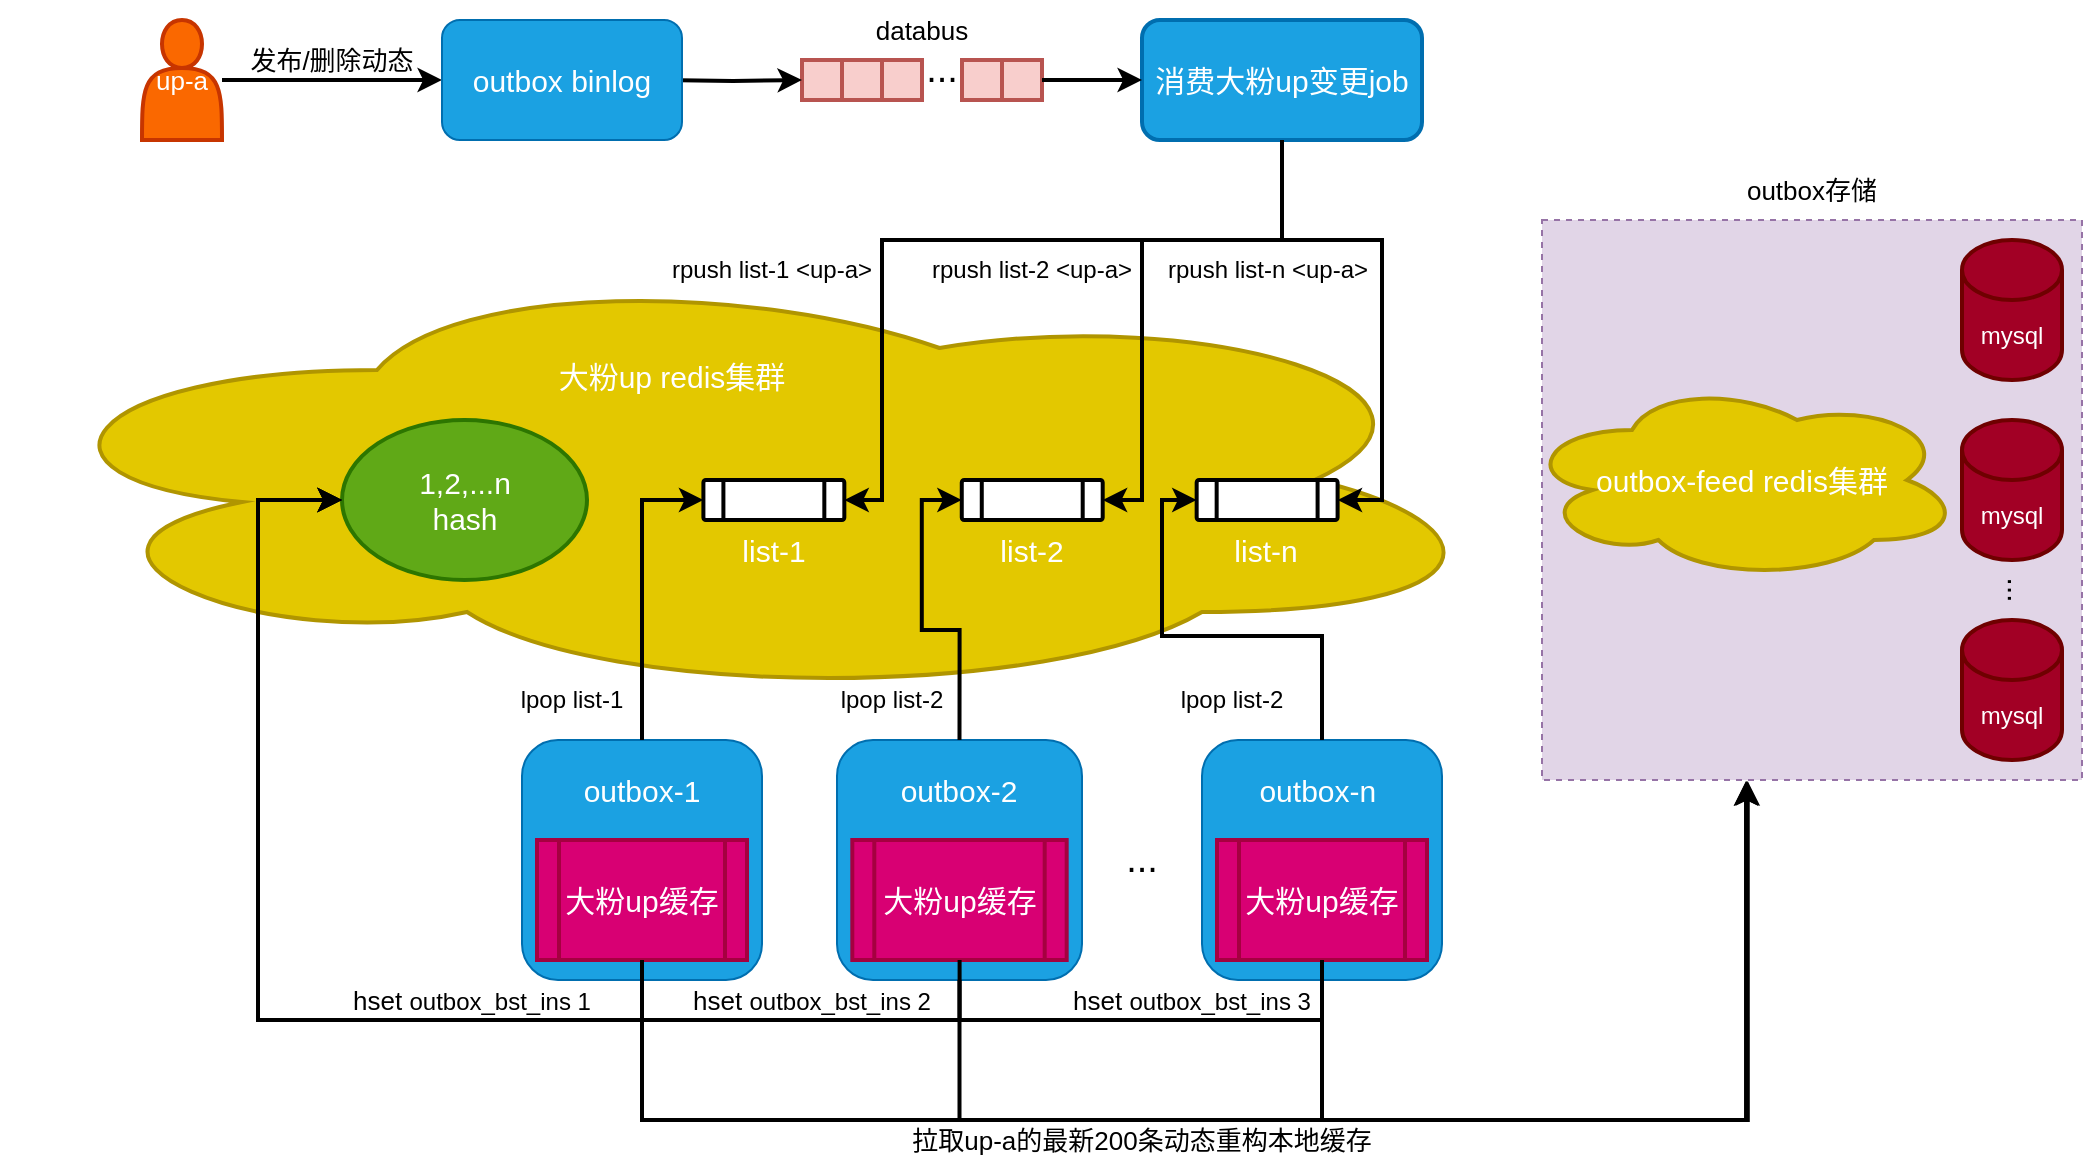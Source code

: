 <mxfile version="21.1.2" type="github">
  <diagram name="第 1 页" id="LYToZndpgdPRDlfCrlT4">
    <mxGraphModel dx="2069" dy="739" grid="1" gridSize="10" guides="1" tooltips="1" connect="1" arrows="1" fold="1" page="1" pageScale="1" pageWidth="827" pageHeight="1169" math="0" shadow="0">
      <root>
        <mxCell id="0" />
        <mxCell id="1" parent="0" />
        <mxCell id="lx1pQPTJVr5pFZ4xOF1r-17" value="" style="ellipse;shape=cloud;whiteSpace=wrap;html=1;strokeWidth=2;fillColor=#e3c800;fontColor=#000000;strokeColor=#B09500;" vertex="1" parent="1">
          <mxGeometry x="-130" y="350" width="750" height="220" as="geometry" />
        </mxCell>
        <mxCell id="lx1pQPTJVr5pFZ4xOF1r-11" value="" style="group" vertex="1" connectable="0" parent="1">
          <mxGeometry x="270" y="240" width="120" height="30" as="geometry" />
        </mxCell>
        <mxCell id="lx1pQPTJVr5pFZ4xOF1r-1" value="" style="rounded=0;whiteSpace=wrap;html=1;fillColor=#f8cecc;strokeColor=#b85450;strokeWidth=2;" vertex="1" parent="lx1pQPTJVr5pFZ4xOF1r-11">
          <mxGeometry y="10" width="20" height="20" as="geometry" />
        </mxCell>
        <mxCell id="lx1pQPTJVr5pFZ4xOF1r-2" value="" style="rounded=0;whiteSpace=wrap;html=1;fillColor=#f8cecc;strokeColor=#b85450;strokeWidth=2;" vertex="1" parent="lx1pQPTJVr5pFZ4xOF1r-11">
          <mxGeometry x="20" y="10" width="20" height="20" as="geometry" />
        </mxCell>
        <mxCell id="lx1pQPTJVr5pFZ4xOF1r-3" value="" style="rounded=0;whiteSpace=wrap;html=1;fillColor=#f8cecc;strokeColor=#b85450;strokeWidth=2;" vertex="1" parent="lx1pQPTJVr5pFZ4xOF1r-11">
          <mxGeometry x="40" y="10" width="20" height="20" as="geometry" />
        </mxCell>
        <mxCell id="lx1pQPTJVr5pFZ4xOF1r-4" value="" style="rounded=0;whiteSpace=wrap;html=1;fillColor=#f8cecc;strokeColor=#b85450;strokeWidth=2;" vertex="1" parent="lx1pQPTJVr5pFZ4xOF1r-11">
          <mxGeometry x="80" y="10" width="20" height="20" as="geometry" />
        </mxCell>
        <mxCell id="lx1pQPTJVr5pFZ4xOF1r-5" value="" style="rounded=0;whiteSpace=wrap;html=1;fillColor=#f8cecc;strokeColor=#b85450;strokeWidth=2;" vertex="1" parent="lx1pQPTJVr5pFZ4xOF1r-11">
          <mxGeometry x="100" y="10" width="20" height="20" as="geometry" />
        </mxCell>
        <mxCell id="lx1pQPTJVr5pFZ4xOF1r-8" value="&lt;font style=&quot;font-size: 19px;&quot;&gt;...&lt;/font&gt;" style="text;strokeColor=none;align=center;fillColor=none;html=1;verticalAlign=middle;whiteSpace=wrap;rounded=0;" vertex="1" parent="lx1pQPTJVr5pFZ4xOF1r-11">
          <mxGeometry x="50" width="40" height="30" as="geometry" />
        </mxCell>
        <mxCell id="lx1pQPTJVr5pFZ4xOF1r-13" style="edgeStyle=orthogonalEdgeStyle;rounded=0;orthogonalLoop=1;jettySize=auto;html=1;entryX=0;entryY=0.5;entryDx=0;entryDy=0;strokeWidth=2;" edge="1" parent="1" target="lx1pQPTJVr5pFZ4xOF1r-1">
          <mxGeometry relative="1" as="geometry">
            <mxPoint x="200" y="260" as="sourcePoint" />
          </mxGeometry>
        </mxCell>
        <mxCell id="lx1pQPTJVr5pFZ4xOF1r-14" value="&lt;font style=&quot;font-size: 13px;&quot;&gt;databus&lt;/font&gt;" style="text;strokeColor=none;align=center;fillColor=none;html=1;verticalAlign=middle;whiteSpace=wrap;rounded=0;" vertex="1" parent="1">
          <mxGeometry x="300" y="220" width="60" height="30" as="geometry" />
        </mxCell>
        <mxCell id="lx1pQPTJVr5pFZ4xOF1r-15" value="&lt;font style=&quot;font-size: 15px;&quot;&gt;消费大粉up变更job&lt;/font&gt;" style="rounded=1;whiteSpace=wrap;html=1;strokeWidth=2;fillColor=#1ba1e2;fontColor=#ffffff;strokeColor=#006EAF;" vertex="1" parent="1">
          <mxGeometry x="440" y="230" width="140" height="60" as="geometry" />
        </mxCell>
        <mxCell id="lx1pQPTJVr5pFZ4xOF1r-16" style="edgeStyle=orthogonalEdgeStyle;rounded=0;orthogonalLoop=1;jettySize=auto;html=1;entryX=0;entryY=0.5;entryDx=0;entryDy=0;strokeWidth=2;" edge="1" parent="1" source="lx1pQPTJVr5pFZ4xOF1r-5" target="lx1pQPTJVr5pFZ4xOF1r-15">
          <mxGeometry relative="1" as="geometry" />
        </mxCell>
        <mxCell id="lx1pQPTJVr5pFZ4xOF1r-28" style="edgeStyle=orthogonalEdgeStyle;rounded=0;orthogonalLoop=1;jettySize=auto;html=1;entryX=1;entryY=0.5;entryDx=0;entryDy=0;strokeWidth=2;" edge="1" parent="1" source="lx1pQPTJVr5pFZ4xOF1r-15" target="lx1pQPTJVr5pFZ4xOF1r-18">
          <mxGeometry relative="1" as="geometry">
            <Array as="points">
              <mxPoint x="510" y="340" />
              <mxPoint x="310" y="340" />
              <mxPoint x="310" y="470" />
            </Array>
          </mxGeometry>
        </mxCell>
        <mxCell id="lx1pQPTJVr5pFZ4xOF1r-32" style="edgeStyle=orthogonalEdgeStyle;rounded=0;orthogonalLoop=1;jettySize=auto;html=1;entryX=1;entryY=0.5;entryDx=0;entryDy=0;strokeWidth=2;" edge="1" parent="1" source="lx1pQPTJVr5pFZ4xOF1r-15" target="lx1pQPTJVr5pFZ4xOF1r-20">
          <mxGeometry relative="1" as="geometry">
            <Array as="points">
              <mxPoint x="510" y="340" />
              <mxPoint x="440" y="340" />
              <mxPoint x="440" y="470" />
            </Array>
          </mxGeometry>
        </mxCell>
        <mxCell id="lx1pQPTJVr5pFZ4xOF1r-34" style="edgeStyle=orthogonalEdgeStyle;rounded=0;orthogonalLoop=1;jettySize=auto;html=1;entryX=1;entryY=0.5;entryDx=0;entryDy=0;strokeWidth=2;" edge="1" parent="1" source="lx1pQPTJVr5pFZ4xOF1r-15" target="lx1pQPTJVr5pFZ4xOF1r-21">
          <mxGeometry relative="1" as="geometry">
            <Array as="points">
              <mxPoint x="510" y="340" />
              <mxPoint x="560" y="340" />
              <mxPoint x="560" y="470" />
            </Array>
          </mxGeometry>
        </mxCell>
        <mxCell id="lx1pQPTJVr5pFZ4xOF1r-40" value="" style="group" vertex="1" connectable="0" parent="1">
          <mxGeometry x="130" y="590" width="120" height="120" as="geometry" />
        </mxCell>
        <mxCell id="lx1pQPTJVr5pFZ4xOF1r-41" value="" style="rounded=1;whiteSpace=wrap;html=1;fillColor=#1ba1e2;fontColor=#ffffff;strokeColor=#006EAF;" vertex="1" parent="lx1pQPTJVr5pFZ4xOF1r-40">
          <mxGeometry width="120" height="120" as="geometry" />
        </mxCell>
        <mxCell id="lx1pQPTJVr5pFZ4xOF1r-42" value="&lt;span style=&quot;font-size: 15px;&quot;&gt;大粉up缓存&lt;/span&gt;" style="shape=process;whiteSpace=wrap;html=1;backgroundOutline=1;strokeWidth=2;fillColor=#d80073;fontColor=#ffffff;strokeColor=#A50040;" vertex="1" parent="lx1pQPTJVr5pFZ4xOF1r-40">
          <mxGeometry x="7.5" y="50" width="105" height="60" as="geometry" />
        </mxCell>
        <mxCell id="lx1pQPTJVr5pFZ4xOF1r-43" value="&lt;font color=&quot;#ffffff&quot; style=&quot;font-size: 15px;&quot;&gt;outbox-1&lt;/font&gt;" style="text;strokeColor=none;align=center;fillColor=none;html=1;verticalAlign=middle;whiteSpace=wrap;rounded=0;" vertex="1" parent="lx1pQPTJVr5pFZ4xOF1r-40">
          <mxGeometry x="25" y="10" width="70" height="30" as="geometry" />
        </mxCell>
        <mxCell id="lx1pQPTJVr5pFZ4xOF1r-44" value="" style="group" vertex="1" connectable="0" parent="1">
          <mxGeometry x="287.5" y="590" width="122.5" height="120" as="geometry" />
        </mxCell>
        <mxCell id="lx1pQPTJVr5pFZ4xOF1r-45" value="" style="rounded=1;whiteSpace=wrap;html=1;fillColor=#1ba1e2;fontColor=#ffffff;strokeColor=#006EAF;" vertex="1" parent="lx1pQPTJVr5pFZ4xOF1r-44">
          <mxGeometry width="122.5" height="120" as="geometry" />
        </mxCell>
        <mxCell id="lx1pQPTJVr5pFZ4xOF1r-46" value="&lt;span style=&quot;font-size: 15px;&quot;&gt;大粉up缓存&lt;/span&gt;" style="shape=process;whiteSpace=wrap;html=1;backgroundOutline=1;strokeWidth=2;fillColor=#d80073;fontColor=#ffffff;strokeColor=#A50040;" vertex="1" parent="lx1pQPTJVr5pFZ4xOF1r-44">
          <mxGeometry x="7.656" y="50" width="107.187" height="60" as="geometry" />
        </mxCell>
        <mxCell id="lx1pQPTJVr5pFZ4xOF1r-47" value="&lt;font color=&quot;#ffffff&quot; style=&quot;font-size: 15px;&quot;&gt;outbox-2&lt;/font&gt;" style="text;strokeColor=none;align=center;fillColor=none;html=1;verticalAlign=middle;whiteSpace=wrap;rounded=0;" vertex="1" parent="lx1pQPTJVr5pFZ4xOF1r-44">
          <mxGeometry x="25.521" y="10" width="71.458" height="30" as="geometry" />
        </mxCell>
        <mxCell id="lx1pQPTJVr5pFZ4xOF1r-48" value="" style="group" vertex="1" connectable="0" parent="1">
          <mxGeometry x="470" y="590" width="120" height="120" as="geometry" />
        </mxCell>
        <mxCell id="lx1pQPTJVr5pFZ4xOF1r-49" value="" style="rounded=1;whiteSpace=wrap;html=1;fillColor=#1ba1e2;fontColor=#ffffff;strokeColor=#006EAF;" vertex="1" parent="lx1pQPTJVr5pFZ4xOF1r-48">
          <mxGeometry width="120" height="120" as="geometry" />
        </mxCell>
        <mxCell id="lx1pQPTJVr5pFZ4xOF1r-50" value="&lt;span style=&quot;font-size: 15px;&quot;&gt;大粉up缓存&lt;/span&gt;" style="shape=process;whiteSpace=wrap;html=1;backgroundOutline=1;strokeWidth=2;fillColor=#d80073;fontColor=#ffffff;strokeColor=#A50040;" vertex="1" parent="lx1pQPTJVr5pFZ4xOF1r-48">
          <mxGeometry x="7.5" y="50" width="105" height="60" as="geometry" />
        </mxCell>
        <mxCell id="lx1pQPTJVr5pFZ4xOF1r-51" value="&lt;font color=&quot;#ffffff&quot; style=&quot;font-size: 15px;&quot;&gt;outbox-n&amp;nbsp;&lt;/font&gt;" style="text;strokeColor=none;align=center;fillColor=none;html=1;verticalAlign=middle;whiteSpace=wrap;rounded=0;" vertex="1" parent="lx1pQPTJVr5pFZ4xOF1r-48">
          <mxGeometry x="25" y="10" width="70" height="30" as="geometry" />
        </mxCell>
        <mxCell id="lx1pQPTJVr5pFZ4xOF1r-52" style="edgeStyle=orthogonalEdgeStyle;rounded=0;orthogonalLoop=1;jettySize=auto;html=1;entryX=0;entryY=0.5;entryDx=0;entryDy=0;strokeWidth=2;exitX=0.5;exitY=0;exitDx=0;exitDy=0;" edge="1" parent="1" source="lx1pQPTJVr5pFZ4xOF1r-49" target="lx1pQPTJVr5pFZ4xOF1r-21">
          <mxGeometry relative="1" as="geometry">
            <mxPoint x="530" y="580" as="sourcePoint" />
            <Array as="points">
              <mxPoint x="530" y="538" />
              <mxPoint x="450" y="538" />
              <mxPoint x="450" y="470" />
            </Array>
          </mxGeometry>
        </mxCell>
        <mxCell id="lx1pQPTJVr5pFZ4xOF1r-53" style="edgeStyle=orthogonalEdgeStyle;rounded=0;orthogonalLoop=1;jettySize=auto;html=1;exitX=0.5;exitY=0;exitDx=0;exitDy=0;entryX=0;entryY=0.5;entryDx=0;entryDy=0;strokeWidth=2;" edge="1" parent="1" source="lx1pQPTJVr5pFZ4xOF1r-45" target="lx1pQPTJVr5pFZ4xOF1r-20">
          <mxGeometry relative="1" as="geometry" />
        </mxCell>
        <mxCell id="lx1pQPTJVr5pFZ4xOF1r-56" style="edgeStyle=orthogonalEdgeStyle;rounded=0;orthogonalLoop=1;jettySize=auto;html=1;exitX=0.5;exitY=0;exitDx=0;exitDy=0;entryX=0;entryY=0.5;entryDx=0;entryDy=0;strokeWidth=2;" edge="1" parent="1" source="lx1pQPTJVr5pFZ4xOF1r-41" target="lx1pQPTJVr5pFZ4xOF1r-18">
          <mxGeometry relative="1" as="geometry" />
        </mxCell>
        <mxCell id="lx1pQPTJVr5pFZ4xOF1r-59" value="" style="group" vertex="1" connectable="0" parent="1">
          <mxGeometry x="630" y="300" width="280" height="310" as="geometry" />
        </mxCell>
        <mxCell id="lx1pQPTJVr5pFZ4xOF1r-60" value="" style="rounded=0;whiteSpace=wrap;html=1;dashed=1;fillColor=#e1d5e7;strokeColor=#9673a6;" vertex="1" parent="lx1pQPTJVr5pFZ4xOF1r-59">
          <mxGeometry x="10" y="30" width="270" height="280" as="geometry" />
        </mxCell>
        <mxCell id="lx1pQPTJVr5pFZ4xOF1r-61" value="&lt;font color=&quot;#ffffff&quot; style=&quot;font-size: 15px;&quot;&gt;outbox-feed redis集群&lt;/font&gt;" style="ellipse;shape=cloud;whiteSpace=wrap;html=1;strokeWidth=2;fillColor=#e3c800;strokeColor=#B09500;fontColor=#000000;" vertex="1" parent="lx1pQPTJVr5pFZ4xOF1r-59">
          <mxGeometry y="110" width="220" height="100" as="geometry" />
        </mxCell>
        <mxCell id="lx1pQPTJVr5pFZ4xOF1r-62" value="mysql" style="shape=cylinder3;whiteSpace=wrap;html=1;boundedLbl=1;backgroundOutline=1;size=15;strokeWidth=2;fillColor=#a20025;fontColor=#ffffff;strokeColor=#6F0000;" vertex="1" parent="lx1pQPTJVr5pFZ4xOF1r-59">
          <mxGeometry x="220" y="40" width="50" height="70" as="geometry" />
        </mxCell>
        <mxCell id="lx1pQPTJVr5pFZ4xOF1r-63" value="mysql" style="shape=cylinder3;whiteSpace=wrap;html=1;boundedLbl=1;backgroundOutline=1;size=15;strokeWidth=2;fillColor=#a20025;fontColor=#ffffff;strokeColor=#6F0000;" vertex="1" parent="lx1pQPTJVr5pFZ4xOF1r-59">
          <mxGeometry x="220" y="130" width="50" height="70" as="geometry" />
        </mxCell>
        <mxCell id="lx1pQPTJVr5pFZ4xOF1r-64" value="&lt;font style=&quot;font-size: 15px;&quot;&gt;...&lt;/font&gt;" style="text;strokeColor=none;align=center;fillColor=none;html=1;verticalAlign=middle;whiteSpace=wrap;rounded=0;rotation=-90;" vertex="1" parent="lx1pQPTJVr5pFZ4xOF1r-59">
          <mxGeometry x="207" y="200" width="63" height="30" as="geometry" />
        </mxCell>
        <mxCell id="lx1pQPTJVr5pFZ4xOF1r-65" value="mysql" style="shape=cylinder3;whiteSpace=wrap;html=1;boundedLbl=1;backgroundOutline=1;size=15;strokeWidth=2;fillColor=#a20025;fontColor=#ffffff;strokeColor=#6F0000;" vertex="1" parent="lx1pQPTJVr5pFZ4xOF1r-59">
          <mxGeometry x="220" y="230" width="50" height="70" as="geometry" />
        </mxCell>
        <mxCell id="lx1pQPTJVr5pFZ4xOF1r-66" value="&lt;font style=&quot;font-size: 13px;&quot;&gt;outbox存储&lt;/font&gt;" style="text;strokeColor=none;align=center;fillColor=none;html=1;verticalAlign=middle;whiteSpace=wrap;rounded=0;" vertex="1" parent="lx1pQPTJVr5pFZ4xOF1r-59">
          <mxGeometry x="105" width="80" height="30" as="geometry" />
        </mxCell>
        <mxCell id="lx1pQPTJVr5pFZ4xOF1r-67" style="edgeStyle=orthogonalEdgeStyle;rounded=0;orthogonalLoop=1;jettySize=auto;html=1;entryX=0.378;entryY=1.002;entryDx=0;entryDy=0;entryPerimeter=0;strokeWidth=2;" edge="1" parent="1" source="lx1pQPTJVr5pFZ4xOF1r-41" target="lx1pQPTJVr5pFZ4xOF1r-60">
          <mxGeometry relative="1" as="geometry">
            <Array as="points">
              <mxPoint x="190" y="780" />
              <mxPoint x="742" y="780" />
            </Array>
          </mxGeometry>
        </mxCell>
        <mxCell id="lx1pQPTJVr5pFZ4xOF1r-69" value="&lt;font style=&quot;font-size: 19px;&quot;&gt;...&lt;/font&gt;" style="text;strokeColor=none;align=center;fillColor=none;html=1;verticalAlign=middle;whiteSpace=wrap;rounded=0;" vertex="1" parent="1">
          <mxGeometry x="420" y="635" width="40" height="30" as="geometry" />
        </mxCell>
        <mxCell id="lx1pQPTJVr5pFZ4xOF1r-70" style="edgeStyle=orthogonalEdgeStyle;rounded=0;orthogonalLoop=1;jettySize=auto;html=1;entryX=0.378;entryY=1.002;entryDx=0;entryDy=0;entryPerimeter=0;strokeWidth=2;" edge="1" parent="1" source="lx1pQPTJVr5pFZ4xOF1r-45" target="lx1pQPTJVr5pFZ4xOF1r-60">
          <mxGeometry relative="1" as="geometry">
            <Array as="points">
              <mxPoint x="349" y="780" />
              <mxPoint x="742" y="780" />
            </Array>
          </mxGeometry>
        </mxCell>
        <mxCell id="lx1pQPTJVr5pFZ4xOF1r-71" style="edgeStyle=orthogonalEdgeStyle;rounded=0;orthogonalLoop=1;jettySize=auto;html=1;entryX=0.381;entryY=1.002;entryDx=0;entryDy=0;entryPerimeter=0;strokeWidth=2;" edge="1" parent="1" source="lx1pQPTJVr5pFZ4xOF1r-49" target="lx1pQPTJVr5pFZ4xOF1r-60">
          <mxGeometry relative="1" as="geometry">
            <Array as="points">
              <mxPoint x="530" y="780" />
              <mxPoint x="743" y="780" />
            </Array>
          </mxGeometry>
        </mxCell>
        <mxCell id="lx1pQPTJVr5pFZ4xOF1r-18" value="&lt;font style=&quot;font-size: 15px;&quot; color=&quot;#ffffff&quot;&gt;list-1&lt;/font&gt;" style="verticalLabelPosition=bottom;verticalAlign=top;html=1;shape=process;whiteSpace=wrap;rounded=1;size=0.14;arcSize=6;strokeWidth=2;" vertex="1" parent="1">
          <mxGeometry x="220.698" y="460" width="70.465" height="20" as="geometry" />
        </mxCell>
        <mxCell id="lx1pQPTJVr5pFZ4xOF1r-20" value="&lt;font style=&quot;font-size: 15px;&quot; color=&quot;#ffffff&quot;&gt;list-2&lt;/font&gt;" style="verticalLabelPosition=bottom;verticalAlign=top;html=1;shape=process;whiteSpace=wrap;rounded=1;size=0.14;arcSize=6;strokeWidth=2;" vertex="1" parent="1">
          <mxGeometry x="349.884" y="460" width="70.465" height="20" as="geometry" />
        </mxCell>
        <mxCell id="lx1pQPTJVr5pFZ4xOF1r-21" value="&lt;font style=&quot;font-size: 15px;&quot; color=&quot;#ffffff&quot;&gt;list-n&lt;/font&gt;" style="verticalLabelPosition=bottom;verticalAlign=top;html=1;shape=process;whiteSpace=wrap;rounded=1;size=0.14;arcSize=6;strokeWidth=2;" vertex="1" parent="1">
          <mxGeometry x="467.33" y="460" width="70.47" height="20" as="geometry" />
        </mxCell>
        <mxCell id="lx1pQPTJVr5pFZ4xOF1r-73" value="rpush list-1 &amp;lt;up-a&amp;gt;" style="text;strokeColor=none;align=center;fillColor=none;html=1;verticalAlign=middle;whiteSpace=wrap;rounded=0;" vertex="1" parent="1">
          <mxGeometry x="200" y="340" width="110" height="30" as="geometry" />
        </mxCell>
        <mxCell id="lx1pQPTJVr5pFZ4xOF1r-74" value="lpop list-1" style="text;strokeColor=none;align=center;fillColor=none;html=1;verticalAlign=middle;whiteSpace=wrap;rounded=0;" vertex="1" parent="1">
          <mxGeometry x="100" y="555" width="110" height="30" as="geometry" />
        </mxCell>
        <mxCell id="lx1pQPTJVr5pFZ4xOF1r-75" value="rpush list-2 &amp;lt;up-a&amp;gt;" style="text;strokeColor=none;align=center;fillColor=none;html=1;verticalAlign=middle;whiteSpace=wrap;rounded=0;" vertex="1" parent="1">
          <mxGeometry x="330" y="340" width="110" height="30" as="geometry" />
        </mxCell>
        <mxCell id="lx1pQPTJVr5pFZ4xOF1r-76" value="rpush list-n &amp;lt;up-a&amp;gt;" style="text;strokeColor=none;align=center;fillColor=none;html=1;verticalAlign=middle;whiteSpace=wrap;rounded=0;" vertex="1" parent="1">
          <mxGeometry x="447.56" y="340" width="110" height="30" as="geometry" />
        </mxCell>
        <mxCell id="lx1pQPTJVr5pFZ4xOF1r-78" value="lpop list-2" style="text;strokeColor=none;align=center;fillColor=none;html=1;verticalAlign=middle;whiteSpace=wrap;rounded=0;" vertex="1" parent="1">
          <mxGeometry x="260" y="555" width="110" height="30" as="geometry" />
        </mxCell>
        <mxCell id="lx1pQPTJVr5pFZ4xOF1r-79" value="lpop list-2" style="text;strokeColor=none;align=center;fillColor=none;html=1;verticalAlign=middle;whiteSpace=wrap;rounded=0;" vertex="1" parent="1">
          <mxGeometry x="430" y="555" width="110" height="30" as="geometry" />
        </mxCell>
        <mxCell id="lx1pQPTJVr5pFZ4xOF1r-80" value="&lt;font style=&quot;font-size: 13px;&quot;&gt;拉取up-a的最新200条动态重构本地缓存&lt;/font&gt;" style="text;strokeColor=none;align=center;fillColor=none;html=1;verticalAlign=middle;whiteSpace=wrap;rounded=0;" vertex="1" parent="1">
          <mxGeometry x="315" y="780" width="250" height="20" as="geometry" />
        </mxCell>
        <mxCell id="lx1pQPTJVr5pFZ4xOF1r-82" style="edgeStyle=orthogonalEdgeStyle;rounded=0;orthogonalLoop=1;jettySize=auto;html=1;entryX=0;entryY=0.5;entryDx=0;entryDy=0;strokeWidth=2;" edge="1" parent="1" source="lx1pQPTJVr5pFZ4xOF1r-81">
          <mxGeometry relative="1" as="geometry">
            <mxPoint x="90" y="260" as="targetPoint" />
          </mxGeometry>
        </mxCell>
        <mxCell id="lx1pQPTJVr5pFZ4xOF1r-81" value="&lt;font color=&quot;#ffffff&quot; style=&quot;font-size: 13px;&quot;&gt;up-a&lt;/font&gt;" style="shape=actor;whiteSpace=wrap;html=1;strokeWidth=2;fillColor=#fa6800;fontColor=#000000;strokeColor=#C73500;" vertex="1" parent="1">
          <mxGeometry x="-60" y="230" width="40" height="60" as="geometry" />
        </mxCell>
        <mxCell id="lx1pQPTJVr5pFZ4xOF1r-83" value="&lt;font style=&quot;font-size: 13px;&quot;&gt;发布/删除动态&lt;/font&gt;" style="text;strokeColor=none;align=center;fillColor=none;html=1;verticalAlign=middle;whiteSpace=wrap;rounded=0;" vertex="1" parent="1">
          <mxGeometry x="-20" y="240" width="110" height="20" as="geometry" />
        </mxCell>
        <mxCell id="lx1pQPTJVr5pFZ4xOF1r-86" value="&lt;font color=&quot;#ffffff&quot; style=&quot;font-size: 15px;&quot;&gt;大粉up redis集群&lt;/font&gt;" style="text;strokeColor=none;align=center;fillColor=none;html=1;verticalAlign=middle;whiteSpace=wrap;rounded=0;" vertex="1" parent="1">
          <mxGeometry x="130" y="390" width="150" height="35" as="geometry" />
        </mxCell>
        <mxCell id="lx1pQPTJVr5pFZ4xOF1r-89" value="&lt;font style=&quot;font-size: 15px;&quot;&gt;outbox binlog&lt;/font&gt;" style="rounded=1;whiteSpace=wrap;html=1;fillColor=#1ba1e2;fontColor=#ffffff;strokeColor=#006EAF;" vertex="1" parent="1">
          <mxGeometry x="90" y="230" width="120" height="60" as="geometry" />
        </mxCell>
        <mxCell id="lx1pQPTJVr5pFZ4xOF1r-92" value="&lt;font style=&quot;font-size: 15px;&quot;&gt;1,2,...n&lt;br&gt;hash&lt;br&gt;&lt;/font&gt;" style="ellipse;whiteSpace=wrap;html=1;strokeWidth=2;fillColor=#60a917;fontColor=#ffffff;strokeColor=#2D7600;" vertex="1" parent="1">
          <mxGeometry x="40" y="430" width="122.5" height="80" as="geometry" />
        </mxCell>
        <mxCell id="lx1pQPTJVr5pFZ4xOF1r-93" style="edgeStyle=orthogonalEdgeStyle;rounded=0;orthogonalLoop=1;jettySize=auto;html=1;entryX=0;entryY=0.5;entryDx=0;entryDy=0;strokeWidth=2;" edge="1" parent="1" target="lx1pQPTJVr5pFZ4xOF1r-92">
          <mxGeometry relative="1" as="geometry">
            <mxPoint x="190" y="700" as="sourcePoint" />
            <Array as="points">
              <mxPoint x="190" y="730" />
              <mxPoint x="-2" y="730" />
              <mxPoint x="-2" y="470" />
            </Array>
          </mxGeometry>
        </mxCell>
        <mxCell id="lx1pQPTJVr5pFZ4xOF1r-95" style="edgeStyle=orthogonalEdgeStyle;rounded=0;orthogonalLoop=1;jettySize=auto;html=1;entryX=0;entryY=0.5;entryDx=0;entryDy=0;strokeWidth=2;" edge="1" parent="1" source="lx1pQPTJVr5pFZ4xOF1r-46" target="lx1pQPTJVr5pFZ4xOF1r-92">
          <mxGeometry relative="1" as="geometry">
            <Array as="points">
              <mxPoint x="349" y="730" />
              <mxPoint x="-2" y="730" />
              <mxPoint x="-2" y="470" />
            </Array>
          </mxGeometry>
        </mxCell>
        <mxCell id="lx1pQPTJVr5pFZ4xOF1r-96" style="edgeStyle=orthogonalEdgeStyle;rounded=0;orthogonalLoop=1;jettySize=auto;html=1;entryX=0;entryY=0.5;entryDx=0;entryDy=0;strokeWidth=2;" edge="1" parent="1" source="lx1pQPTJVr5pFZ4xOF1r-50" target="lx1pQPTJVr5pFZ4xOF1r-92">
          <mxGeometry relative="1" as="geometry">
            <Array as="points">
              <mxPoint x="530" y="730" />
              <mxPoint x="-2" y="730" />
              <mxPoint x="-2" y="470" />
            </Array>
          </mxGeometry>
        </mxCell>
        <mxCell id="lx1pQPTJVr5pFZ4xOF1r-97" value="&lt;font style=&quot;font-size: 13px;&quot;&gt;hset&amp;nbsp;&lt;/font&gt;outbox_bst_ins 1" style="text;strokeColor=none;align=center;fillColor=none;html=1;verticalAlign=middle;whiteSpace=wrap;rounded=0;" vertex="1" parent="1">
          <mxGeometry x="-20" y="710" width="250" height="20" as="geometry" />
        </mxCell>
        <mxCell id="lx1pQPTJVr5pFZ4xOF1r-98" value="&lt;font style=&quot;font-size: 13px;&quot;&gt;hset&amp;nbsp;&lt;/font&gt;outbox_bst_ins 2" style="text;strokeColor=none;align=center;fillColor=none;html=1;verticalAlign=middle;whiteSpace=wrap;rounded=0;" vertex="1" parent="1">
          <mxGeometry x="150" y="710" width="250" height="20" as="geometry" />
        </mxCell>
        <mxCell id="lx1pQPTJVr5pFZ4xOF1r-99" value="&lt;font style=&quot;font-size: 13px;&quot;&gt;hset&amp;nbsp;&lt;/font&gt;outbox_bst_ins 3" style="text;strokeColor=none;align=center;fillColor=none;html=1;verticalAlign=middle;whiteSpace=wrap;rounded=0;" vertex="1" parent="1">
          <mxGeometry x="340" y="710" width="250" height="20" as="geometry" />
        </mxCell>
      </root>
    </mxGraphModel>
  </diagram>
</mxfile>
